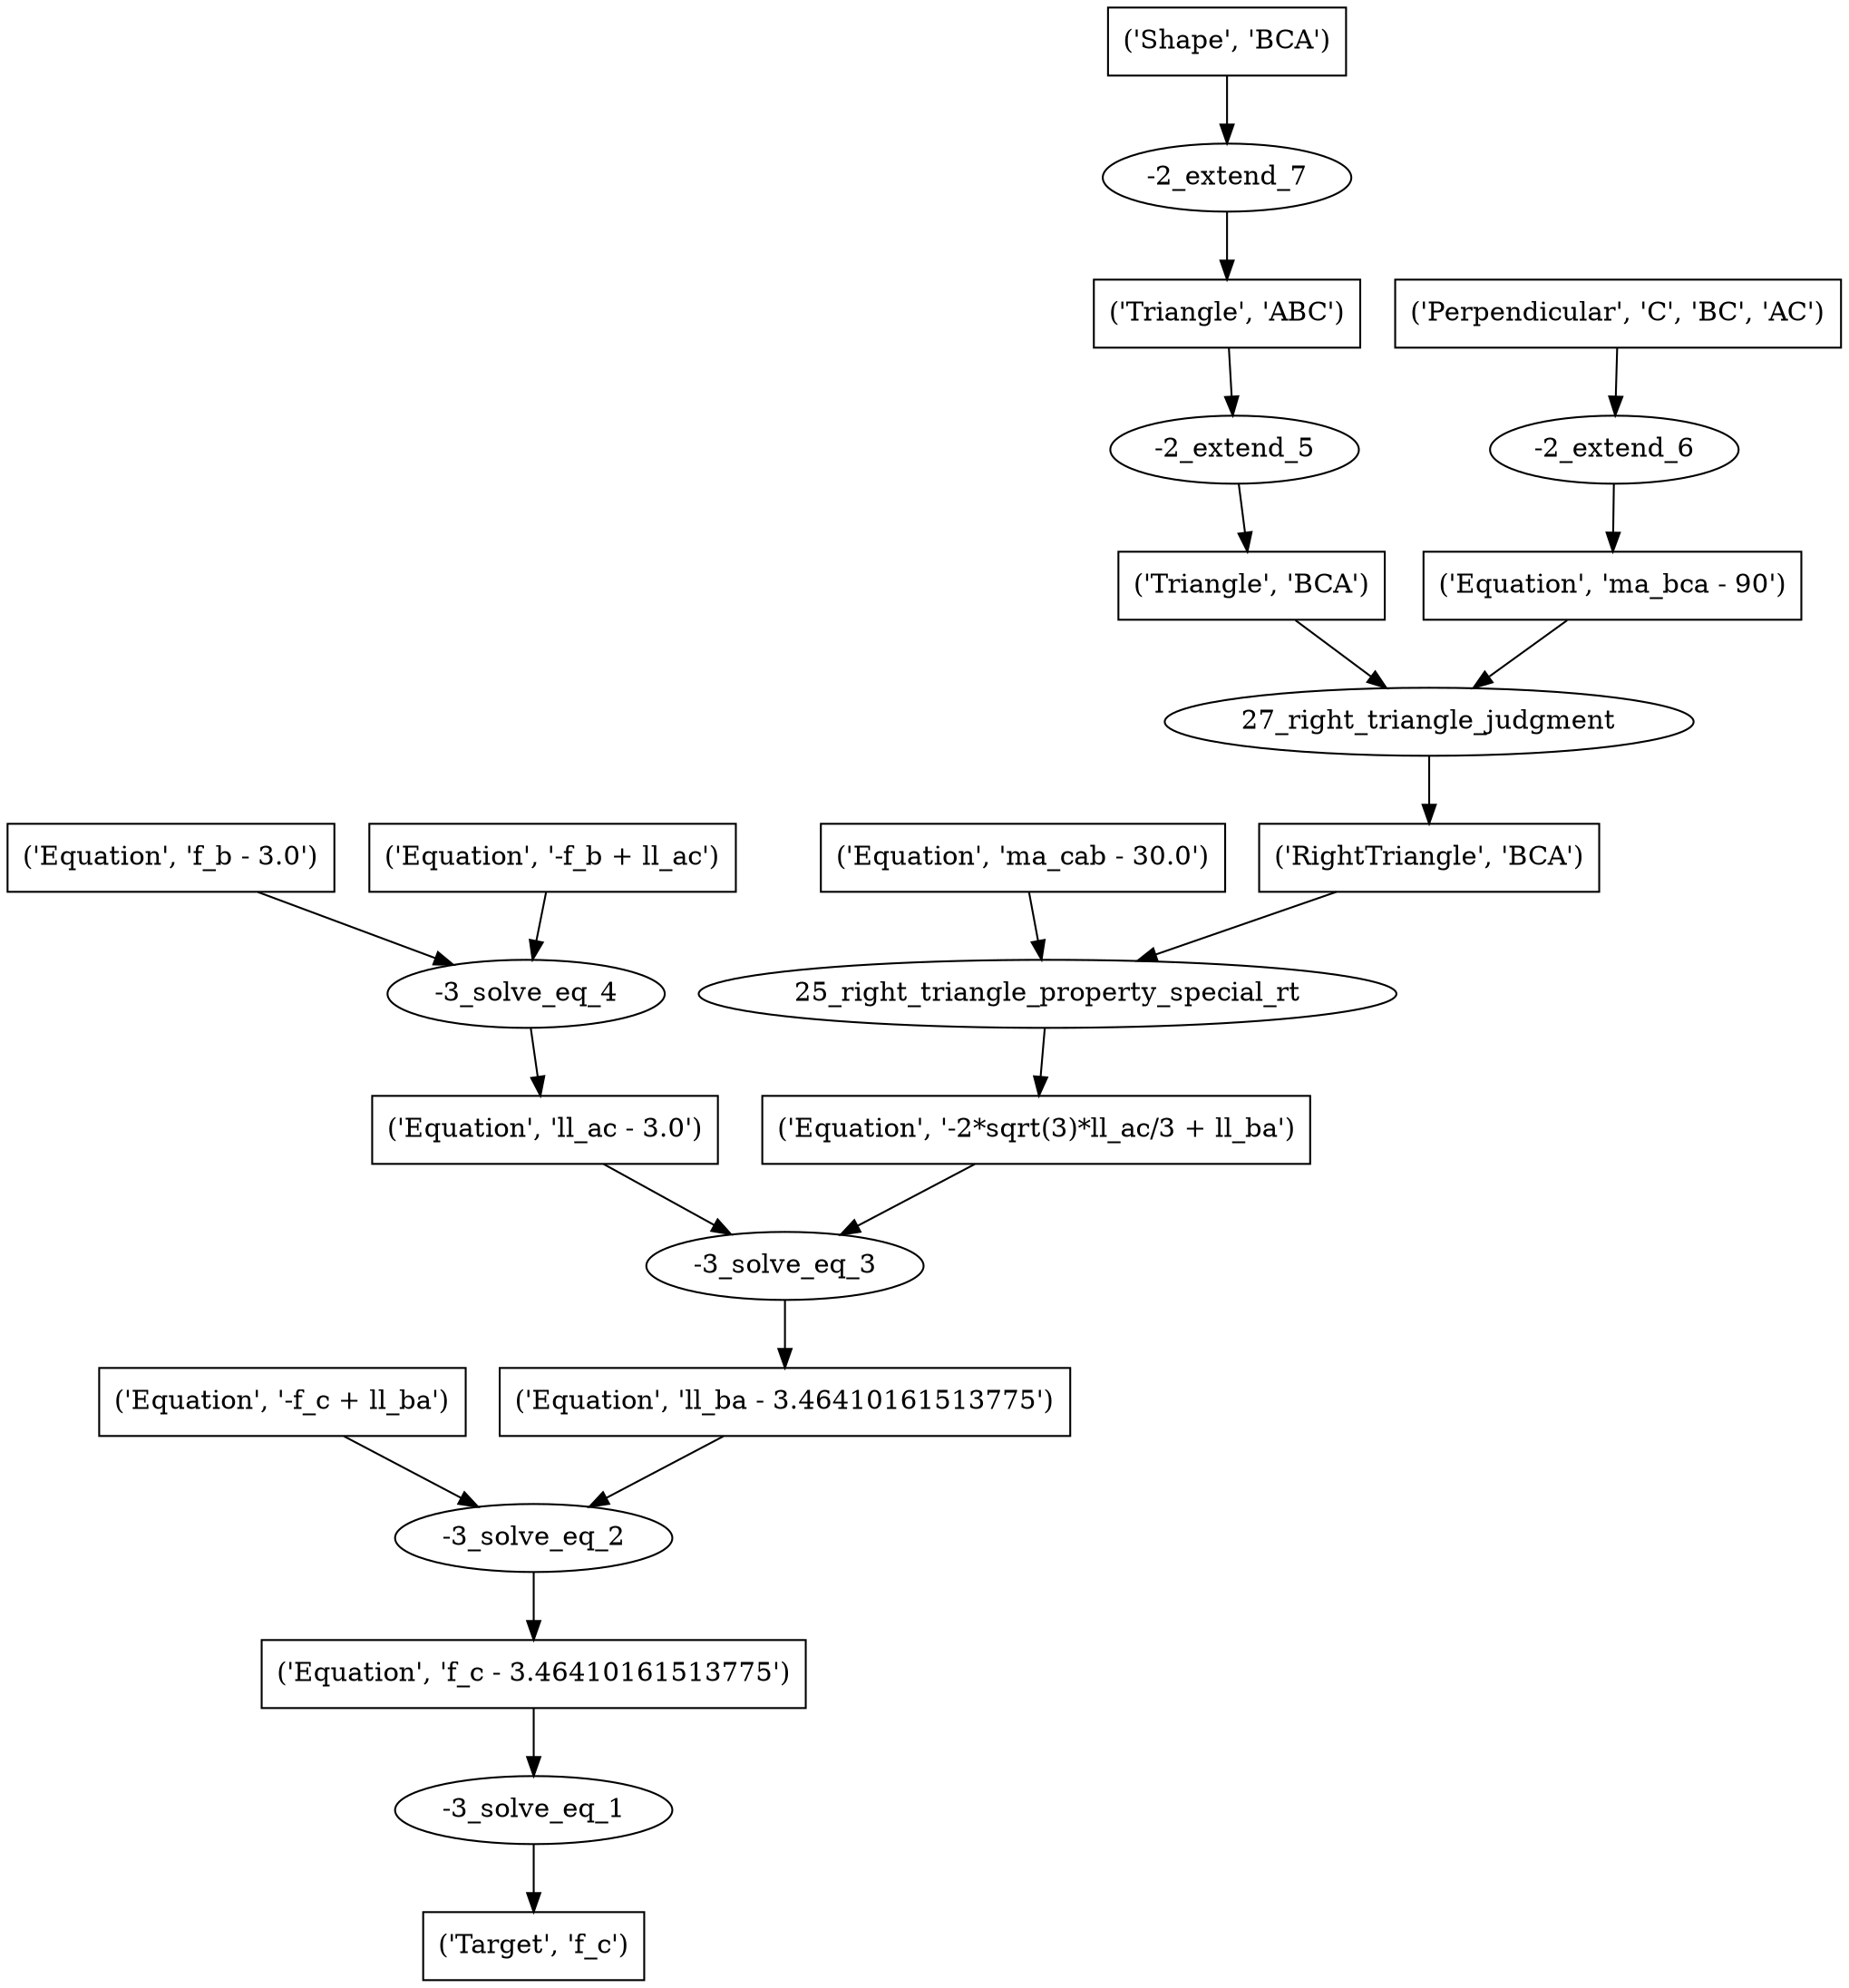 digraph 50 {
	0 [label="('Target', 'f_c')" shape=box]
	1 [label="-3_solve_eq_1"]
	1 -> 0
	2 [label="('Equation', 'f_c - 3.46410161513775')" shape=box]
	2 -> 1
	3 [label="-3_solve_eq_2"]
	3 -> 2
	4 [label="('Equation', '-f_c + ll_ba')" shape=box]
	4 -> 3
	5 [label="('Equation', 'll_ba - 3.46410161513775')" shape=box]
	5 -> 3
	6 [label="-3_solve_eq_3"]
	6 -> 5
	7 [label="('Equation', 'll_ac - 3.0')" shape=box]
	7 -> 6
	8 [label="('Equation', '-2*sqrt(3)*ll_ac/3 + ll_ba')" shape=box]
	8 -> 6
	9 [label="-3_solve_eq_4"]
	9 -> 7
	10 [label="('Equation', 'f_b - 3.0')" shape=box]
	10 -> 9
	11 [label="('Equation', '-f_b + ll_ac')" shape=box]
	11 -> 9
	12 [label="25_right_triangle_property_special_rt"]
	12 -> 8
	13 [label="('Equation', 'ma_cab - 30.0')" shape=box]
	13 -> 12
	14 [label="('RightTriangle', 'BCA')" shape=box]
	14 -> 12
	15 [label="27_right_triangle_judgment"]
	15 -> 14
	16 [label="('Triangle', 'BCA')" shape=box]
	16 -> 15
	17 [label="('Equation', 'ma_bca - 90')" shape=box]
	17 -> 15
	18 [label="-2_extend_5"]
	18 -> 16
	19 [label="('Triangle', 'ABC')" shape=box]
	19 -> 18
	20 [label="-2_extend_6"]
	20 -> 17
	21 [label="('Perpendicular', 'C', 'BC', 'AC')" shape=box]
	21 -> 20
	22 [label="-2_extend_7"]
	22 -> 19
	23 [label="('Shape', 'BCA')" shape=box]
	23 -> 22
}
